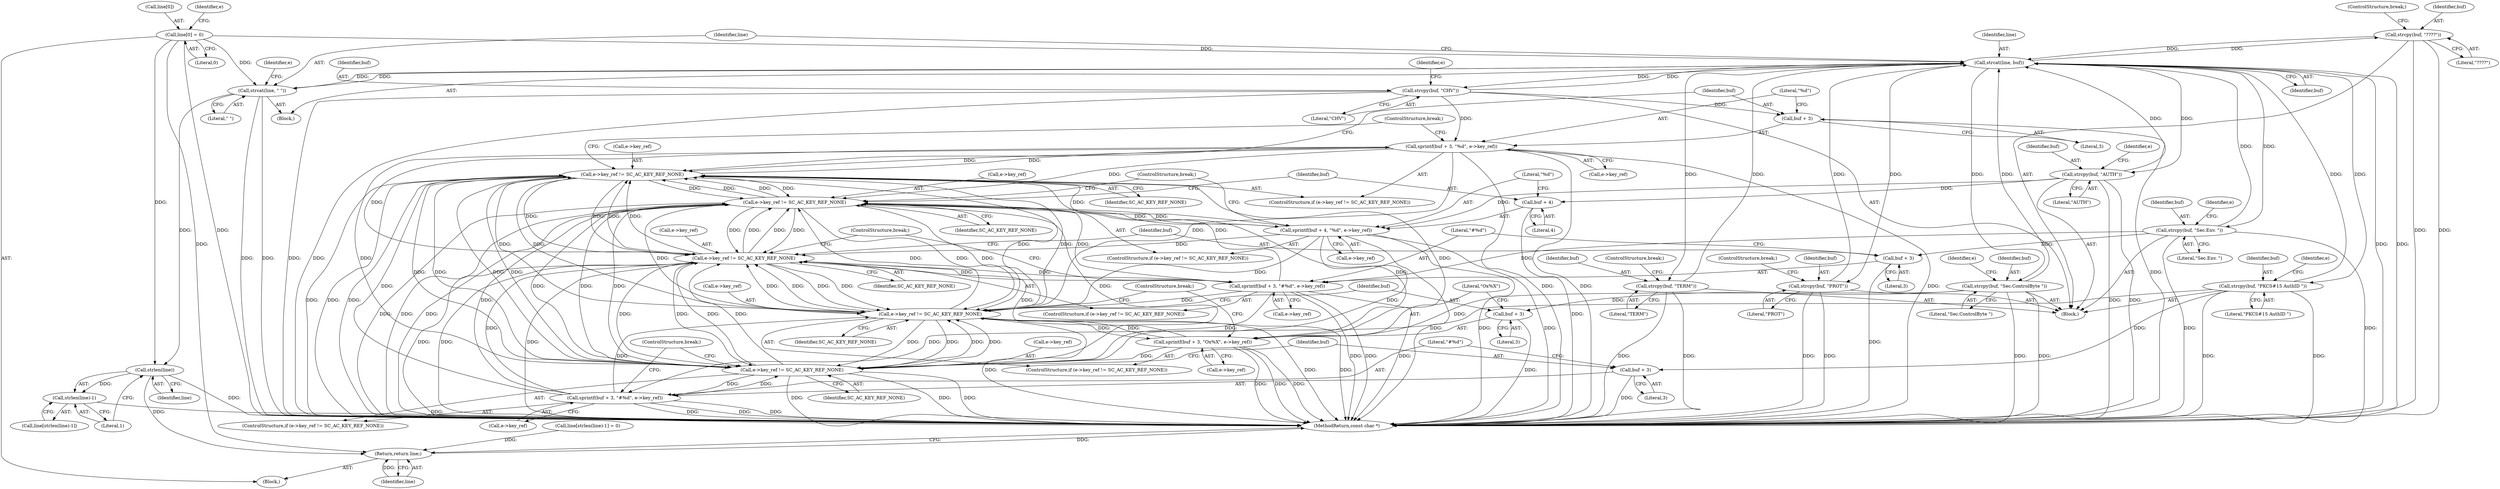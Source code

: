 digraph "0_OpenSC_360e95d45ac4123255a4c796db96337f332160ad#diff-d643a0fa169471dbf2912f4866dc49c5_11@API" {
"1000246" [label="(Call,strcpy(buf, \"????\"))"];
"1000250" [label="(Call,strcat(line, buf))"];
"1000113" [label="(Call,line[0] = 0)"];
"1000253" [label="(Call,strcat(line, \" \"))"];
"1000141" [label="(Call,strcpy(buf, \"CHV\"))"];
"1000208" [label="(Call,strcpy(buf, \"Sec.ControlByte \"))"];
"1000189" [label="(Call,strcpy(buf, \"Sec.Env. \"))"];
"1000170" [label="(Call,strcpy(buf, \"AUTH\"))"];
"1000160" [label="(Call,strcpy(buf, \"TERM\"))"];
"1000246" [label="(Call,strcpy(buf, \"????\"))"];
"1000227" [label="(Call,strcpy(buf, \"PKCS#15 AuthID \"))"];
"1000165" [label="(Call,strcpy(buf, \"PROT\"))"];
"1000150" [label="(Call,sprintf(buf + 3, \"%d\", e->key_ref))"];
"1000145" [label="(Call,e->key_ref != SC_AC_KEY_REF_NONE)"];
"1000174" [label="(Call,e->key_ref != SC_AC_KEY_REF_NONE)"];
"1000179" [label="(Call,sprintf(buf + 4, \"%d\", e->key_ref))"];
"1000193" [label="(Call,e->key_ref != SC_AC_KEY_REF_NONE)"];
"1000198" [label="(Call,sprintf(buf + 3, \"#%d\", e->key_ref))"];
"1000212" [label="(Call,e->key_ref != SC_AC_KEY_REF_NONE)"];
"1000217" [label="(Call,sprintf(buf + 3, \"Ox%X\", e->key_ref))"];
"1000231" [label="(Call,e->key_ref != SC_AC_KEY_REF_NONE)"];
"1000236" [label="(Call,sprintf(buf + 3, \"#%d\", e->key_ref))"];
"1000151" [label="(Call,buf + 3)"];
"1000180" [label="(Call,buf + 4)"];
"1000199" [label="(Call,buf + 3)"];
"1000218" [label="(Call,buf + 3)"];
"1000237" [label="(Call,buf + 3)"];
"1000265" [label="(Call,strlen(line))"];
"1000264" [label="(Call,strlen(line)-1)"];
"1000269" [label="(Return,return line;)"];
"1000166" [label="(Identifier,buf)"];
"1000219" [label="(Identifier,buf)"];
"1000203" [label="(Call,e->key_ref)"];
"1000248" [label="(Literal,\"????\")"];
"1000162" [label="(Literal,\"TERM\")"];
"1000221" [label="(Literal,\"Ox%X\")"];
"1000130" [label="(Block,)"];
"1000168" [label="(ControlStructure,break;)"];
"1000218" [label="(Call,buf + 3)"];
"1000246" [label="(Call,strcpy(buf, \"????\"))"];
"1000214" [label="(Identifier,e)"];
"1000262" [label="(Call,line[strlen(line)-1])"];
"1000217" [label="(Call,sprintf(buf + 3, \"Ox%X\", e->key_ref))"];
"1000113" [label="(Call,line[0] = 0)"];
"1000189" [label="(Call,strcpy(buf, \"Sec.Env. \"))"];
"1000192" [label="(ControlStructure,if (e->key_ref != SC_AC_KEY_REF_NONE))"];
"1000194" [label="(Call,e->key_ref)"];
"1000170" [label="(Call,strcpy(buf, \"AUTH\"))"];
"1000238" [label="(Identifier,buf)"];
"1000209" [label="(Identifier,buf)"];
"1000195" [label="(Identifier,e)"];
"1000103" [label="(Block,)"];
"1000165" [label="(Call,strcpy(buf, \"PROT\"))"];
"1000252" [label="(Identifier,buf)"];
"1000167" [label="(Literal,\"PROT\")"];
"1000178" [label="(Identifier,SC_AC_KEY_REF_NONE)"];
"1000180" [label="(Call,buf + 4)"];
"1000141" [label="(Call,strcpy(buf, \"CHV\"))"];
"1000191" [label="(Literal,\"Sec.Env. \")"];
"1000197" [label="(Identifier,SC_AC_KEY_REF_NONE)"];
"1000187" [label="(ControlStructure,break;)"];
"1000212" [label="(Call,e->key_ref != SC_AC_KEY_REF_NONE)"];
"1000146" [label="(Call,e->key_ref)"];
"1000251" [label="(Identifier,line)"];
"1000161" [label="(Identifier,buf)"];
"1000208" [label="(Call,strcpy(buf, \"Sec.ControlByte \"))"];
"1000244" [label="(ControlStructure,break;)"];
"1000249" [label="(ControlStructure,break;)"];
"1000220" [label="(Literal,3)"];
"1000237" [label="(Call,buf + 3)"];
"1000261" [label="(Call,line[strlen(line)-1] = 0)"];
"1000155" [label="(Call,e->key_ref)"];
"1000240" [label="(Literal,\"#%d\")"];
"1000171" [label="(Identifier,buf)"];
"1000172" [label="(Literal,\"AUTH\")"];
"1000158" [label="(ControlStructure,break;)"];
"1000241" [label="(Call,e->key_ref)"];
"1000182" [label="(Literal,4)"];
"1000183" [label="(Literal,\"%d\")"];
"1000200" [label="(Identifier,buf)"];
"1000264" [label="(Call,strlen(line)-1)"];
"1000114" [label="(Call,line[0])"];
"1000184" [label="(Call,e->key_ref)"];
"1000257" [label="(Identifier,e)"];
"1000143" [label="(Literal,\"CHV\")"];
"1000120" [label="(Identifier,e)"];
"1000154" [label="(Literal,\"%d\")"];
"1000149" [label="(Identifier,SC_AC_KEY_REF_NONE)"];
"1000206" [label="(ControlStructure,break;)"];
"1000210" [label="(Literal,\"Sec.ControlByte \")"];
"1000239" [label="(Literal,3)"];
"1000142" [label="(Identifier,buf)"];
"1000181" [label="(Identifier,buf)"];
"1000190" [label="(Identifier,buf)"];
"1000266" [label="(Identifier,line)"];
"1000153" [label="(Literal,3)"];
"1000150" [label="(Call,sprintf(buf + 3, \"%d\", e->key_ref))"];
"1000151" [label="(Call,buf + 3)"];
"1000228" [label="(Identifier,buf)"];
"1000179" [label="(Call,sprintf(buf + 4, \"%d\", e->key_ref))"];
"1000270" [label="(Identifier,line)"];
"1000271" [label="(MethodReturn,const char *)"];
"1000227" [label="(Call,strcpy(buf, \"PKCS#15 AuthID \"))"];
"1000160" [label="(Call,strcpy(buf, \"TERM\"))"];
"1000201" [label="(Literal,3)"];
"1000199" [label="(Call,buf + 3)"];
"1000176" [label="(Identifier,e)"];
"1000236" [label="(Call,sprintf(buf + 3, \"#%d\", e->key_ref))"];
"1000231" [label="(Call,e->key_ref != SC_AC_KEY_REF_NONE)"];
"1000174" [label="(Call,e->key_ref != SC_AC_KEY_REF_NONE)"];
"1000225" [label="(ControlStructure,break;)"];
"1000147" [label="(Identifier,e)"];
"1000193" [label="(Call,e->key_ref != SC_AC_KEY_REF_NONE)"];
"1000145" [label="(Call,e->key_ref != SC_AC_KEY_REF_NONE)"];
"1000222" [label="(Call,e->key_ref)"];
"1000117" [label="(Literal,0)"];
"1000235" [label="(Identifier,SC_AC_KEY_REF_NONE)"];
"1000211" [label="(ControlStructure,if (e->key_ref != SC_AC_KEY_REF_NONE))"];
"1000175" [label="(Call,e->key_ref)"];
"1000122" [label="(Block,)"];
"1000144" [label="(ControlStructure,if (e->key_ref != SC_AC_KEY_REF_NONE))"];
"1000202" [label="(Literal,\"#%d\")"];
"1000233" [label="(Identifier,e)"];
"1000163" [label="(ControlStructure,break;)"];
"1000173" [label="(ControlStructure,if (e->key_ref != SC_AC_KEY_REF_NONE))"];
"1000230" [label="(ControlStructure,if (e->key_ref != SC_AC_KEY_REF_NONE))"];
"1000229" [label="(Literal,\"PKCS#15 AuthID \")"];
"1000213" [label="(Call,e->key_ref)"];
"1000232" [label="(Call,e->key_ref)"];
"1000254" [label="(Identifier,line)"];
"1000216" [label="(Identifier,SC_AC_KEY_REF_NONE)"];
"1000267" [label="(Literal,1)"];
"1000253" [label="(Call,strcat(line, \" \"))"];
"1000255" [label="(Literal,\" \")"];
"1000269" [label="(Return,return line;)"];
"1000250" [label="(Call,strcat(line, buf))"];
"1000247" [label="(Identifier,buf)"];
"1000152" [label="(Identifier,buf)"];
"1000265" [label="(Call,strlen(line))"];
"1000198" [label="(Call,sprintf(buf + 3, \"#%d\", e->key_ref))"];
"1000246" -> "1000130"  [label="AST: "];
"1000246" -> "1000248"  [label="CFG: "];
"1000247" -> "1000246"  [label="AST: "];
"1000248" -> "1000246"  [label="AST: "];
"1000249" -> "1000246"  [label="CFG: "];
"1000246" -> "1000271"  [label="DDG: "];
"1000246" -> "1000271"  [label="DDG: "];
"1000250" -> "1000246"  [label="DDG: "];
"1000246" -> "1000250"  [label="DDG: "];
"1000250" -> "1000122"  [label="AST: "];
"1000250" -> "1000252"  [label="CFG: "];
"1000251" -> "1000250"  [label="AST: "];
"1000252" -> "1000250"  [label="AST: "];
"1000254" -> "1000250"  [label="CFG: "];
"1000250" -> "1000271"  [label="DDG: "];
"1000250" -> "1000271"  [label="DDG: "];
"1000250" -> "1000141"  [label="DDG: "];
"1000250" -> "1000160"  [label="DDG: "];
"1000250" -> "1000165"  [label="DDG: "];
"1000250" -> "1000170"  [label="DDG: "];
"1000250" -> "1000189"  [label="DDG: "];
"1000250" -> "1000208"  [label="DDG: "];
"1000250" -> "1000227"  [label="DDG: "];
"1000113" -> "1000250"  [label="DDG: "];
"1000253" -> "1000250"  [label="DDG: "];
"1000141" -> "1000250"  [label="DDG: "];
"1000208" -> "1000250"  [label="DDG: "];
"1000189" -> "1000250"  [label="DDG: "];
"1000170" -> "1000250"  [label="DDG: "];
"1000160" -> "1000250"  [label="DDG: "];
"1000227" -> "1000250"  [label="DDG: "];
"1000165" -> "1000250"  [label="DDG: "];
"1000250" -> "1000253"  [label="DDG: "];
"1000113" -> "1000103"  [label="AST: "];
"1000113" -> "1000117"  [label="CFG: "];
"1000114" -> "1000113"  [label="AST: "];
"1000117" -> "1000113"  [label="AST: "];
"1000120" -> "1000113"  [label="CFG: "];
"1000113" -> "1000271"  [label="DDG: "];
"1000113" -> "1000253"  [label="DDG: "];
"1000113" -> "1000265"  [label="DDG: "];
"1000113" -> "1000269"  [label="DDG: "];
"1000253" -> "1000122"  [label="AST: "];
"1000253" -> "1000255"  [label="CFG: "];
"1000254" -> "1000253"  [label="AST: "];
"1000255" -> "1000253"  [label="AST: "];
"1000257" -> "1000253"  [label="CFG: "];
"1000253" -> "1000271"  [label="DDG: "];
"1000253" -> "1000271"  [label="DDG: "];
"1000253" -> "1000265"  [label="DDG: "];
"1000141" -> "1000130"  [label="AST: "];
"1000141" -> "1000143"  [label="CFG: "];
"1000142" -> "1000141"  [label="AST: "];
"1000143" -> "1000141"  [label="AST: "];
"1000147" -> "1000141"  [label="CFG: "];
"1000141" -> "1000271"  [label="DDG: "];
"1000141" -> "1000271"  [label="DDG: "];
"1000141" -> "1000150"  [label="DDG: "];
"1000141" -> "1000151"  [label="DDG: "];
"1000208" -> "1000130"  [label="AST: "];
"1000208" -> "1000210"  [label="CFG: "];
"1000209" -> "1000208"  [label="AST: "];
"1000210" -> "1000208"  [label="AST: "];
"1000214" -> "1000208"  [label="CFG: "];
"1000208" -> "1000271"  [label="DDG: "];
"1000208" -> "1000271"  [label="DDG: "];
"1000208" -> "1000217"  [label="DDG: "];
"1000208" -> "1000218"  [label="DDG: "];
"1000189" -> "1000130"  [label="AST: "];
"1000189" -> "1000191"  [label="CFG: "];
"1000190" -> "1000189"  [label="AST: "];
"1000191" -> "1000189"  [label="AST: "];
"1000195" -> "1000189"  [label="CFG: "];
"1000189" -> "1000271"  [label="DDG: "];
"1000189" -> "1000271"  [label="DDG: "];
"1000189" -> "1000198"  [label="DDG: "];
"1000189" -> "1000199"  [label="DDG: "];
"1000170" -> "1000130"  [label="AST: "];
"1000170" -> "1000172"  [label="CFG: "];
"1000171" -> "1000170"  [label="AST: "];
"1000172" -> "1000170"  [label="AST: "];
"1000176" -> "1000170"  [label="CFG: "];
"1000170" -> "1000271"  [label="DDG: "];
"1000170" -> "1000271"  [label="DDG: "];
"1000170" -> "1000179"  [label="DDG: "];
"1000170" -> "1000180"  [label="DDG: "];
"1000160" -> "1000130"  [label="AST: "];
"1000160" -> "1000162"  [label="CFG: "];
"1000161" -> "1000160"  [label="AST: "];
"1000162" -> "1000160"  [label="AST: "];
"1000163" -> "1000160"  [label="CFG: "];
"1000160" -> "1000271"  [label="DDG: "];
"1000160" -> "1000271"  [label="DDG: "];
"1000227" -> "1000130"  [label="AST: "];
"1000227" -> "1000229"  [label="CFG: "];
"1000228" -> "1000227"  [label="AST: "];
"1000229" -> "1000227"  [label="AST: "];
"1000233" -> "1000227"  [label="CFG: "];
"1000227" -> "1000271"  [label="DDG: "];
"1000227" -> "1000271"  [label="DDG: "];
"1000227" -> "1000236"  [label="DDG: "];
"1000227" -> "1000237"  [label="DDG: "];
"1000165" -> "1000130"  [label="AST: "];
"1000165" -> "1000167"  [label="CFG: "];
"1000166" -> "1000165"  [label="AST: "];
"1000167" -> "1000165"  [label="AST: "];
"1000168" -> "1000165"  [label="CFG: "];
"1000165" -> "1000271"  [label="DDG: "];
"1000165" -> "1000271"  [label="DDG: "];
"1000150" -> "1000144"  [label="AST: "];
"1000150" -> "1000155"  [label="CFG: "];
"1000151" -> "1000150"  [label="AST: "];
"1000154" -> "1000150"  [label="AST: "];
"1000155" -> "1000150"  [label="AST: "];
"1000158" -> "1000150"  [label="CFG: "];
"1000150" -> "1000271"  [label="DDG: "];
"1000150" -> "1000271"  [label="DDG: "];
"1000150" -> "1000271"  [label="DDG: "];
"1000150" -> "1000145"  [label="DDG: "];
"1000145" -> "1000150"  [label="DDG: "];
"1000150" -> "1000174"  [label="DDG: "];
"1000150" -> "1000193"  [label="DDG: "];
"1000150" -> "1000212"  [label="DDG: "];
"1000150" -> "1000231"  [label="DDG: "];
"1000145" -> "1000144"  [label="AST: "];
"1000145" -> "1000149"  [label="CFG: "];
"1000146" -> "1000145"  [label="AST: "];
"1000149" -> "1000145"  [label="AST: "];
"1000152" -> "1000145"  [label="CFG: "];
"1000158" -> "1000145"  [label="CFG: "];
"1000145" -> "1000271"  [label="DDG: "];
"1000145" -> "1000271"  [label="DDG: "];
"1000145" -> "1000271"  [label="DDG: "];
"1000193" -> "1000145"  [label="DDG: "];
"1000193" -> "1000145"  [label="DDG: "];
"1000179" -> "1000145"  [label="DDG: "];
"1000198" -> "1000145"  [label="DDG: "];
"1000217" -> "1000145"  [label="DDG: "];
"1000231" -> "1000145"  [label="DDG: "];
"1000231" -> "1000145"  [label="DDG: "];
"1000212" -> "1000145"  [label="DDG: "];
"1000212" -> "1000145"  [label="DDG: "];
"1000174" -> "1000145"  [label="DDG: "];
"1000174" -> "1000145"  [label="DDG: "];
"1000236" -> "1000145"  [label="DDG: "];
"1000145" -> "1000174"  [label="DDG: "];
"1000145" -> "1000174"  [label="DDG: "];
"1000145" -> "1000193"  [label="DDG: "];
"1000145" -> "1000193"  [label="DDG: "];
"1000145" -> "1000212"  [label="DDG: "];
"1000145" -> "1000212"  [label="DDG: "];
"1000145" -> "1000231"  [label="DDG: "];
"1000145" -> "1000231"  [label="DDG: "];
"1000174" -> "1000173"  [label="AST: "];
"1000174" -> "1000178"  [label="CFG: "];
"1000175" -> "1000174"  [label="AST: "];
"1000178" -> "1000174"  [label="AST: "];
"1000181" -> "1000174"  [label="CFG: "];
"1000187" -> "1000174"  [label="CFG: "];
"1000174" -> "1000271"  [label="DDG: "];
"1000174" -> "1000271"  [label="DDG: "];
"1000174" -> "1000271"  [label="DDG: "];
"1000193" -> "1000174"  [label="DDG: "];
"1000193" -> "1000174"  [label="DDG: "];
"1000179" -> "1000174"  [label="DDG: "];
"1000198" -> "1000174"  [label="DDG: "];
"1000217" -> "1000174"  [label="DDG: "];
"1000231" -> "1000174"  [label="DDG: "];
"1000231" -> "1000174"  [label="DDG: "];
"1000212" -> "1000174"  [label="DDG: "];
"1000212" -> "1000174"  [label="DDG: "];
"1000236" -> "1000174"  [label="DDG: "];
"1000174" -> "1000179"  [label="DDG: "];
"1000174" -> "1000193"  [label="DDG: "];
"1000174" -> "1000193"  [label="DDG: "];
"1000174" -> "1000212"  [label="DDG: "];
"1000174" -> "1000212"  [label="DDG: "];
"1000174" -> "1000231"  [label="DDG: "];
"1000174" -> "1000231"  [label="DDG: "];
"1000179" -> "1000173"  [label="AST: "];
"1000179" -> "1000184"  [label="CFG: "];
"1000180" -> "1000179"  [label="AST: "];
"1000183" -> "1000179"  [label="AST: "];
"1000184" -> "1000179"  [label="AST: "];
"1000187" -> "1000179"  [label="CFG: "];
"1000179" -> "1000271"  [label="DDG: "];
"1000179" -> "1000271"  [label="DDG: "];
"1000179" -> "1000271"  [label="DDG: "];
"1000179" -> "1000193"  [label="DDG: "];
"1000179" -> "1000212"  [label="DDG: "];
"1000179" -> "1000231"  [label="DDG: "];
"1000193" -> "1000192"  [label="AST: "];
"1000193" -> "1000197"  [label="CFG: "];
"1000194" -> "1000193"  [label="AST: "];
"1000197" -> "1000193"  [label="AST: "];
"1000200" -> "1000193"  [label="CFG: "];
"1000206" -> "1000193"  [label="CFG: "];
"1000193" -> "1000271"  [label="DDG: "];
"1000193" -> "1000271"  [label="DDG: "];
"1000193" -> "1000271"  [label="DDG: "];
"1000198" -> "1000193"  [label="DDG: "];
"1000217" -> "1000193"  [label="DDG: "];
"1000231" -> "1000193"  [label="DDG: "];
"1000231" -> "1000193"  [label="DDG: "];
"1000212" -> "1000193"  [label="DDG: "];
"1000212" -> "1000193"  [label="DDG: "];
"1000236" -> "1000193"  [label="DDG: "];
"1000193" -> "1000198"  [label="DDG: "];
"1000193" -> "1000212"  [label="DDG: "];
"1000193" -> "1000212"  [label="DDG: "];
"1000193" -> "1000231"  [label="DDG: "];
"1000193" -> "1000231"  [label="DDG: "];
"1000198" -> "1000192"  [label="AST: "];
"1000198" -> "1000203"  [label="CFG: "];
"1000199" -> "1000198"  [label="AST: "];
"1000202" -> "1000198"  [label="AST: "];
"1000203" -> "1000198"  [label="AST: "];
"1000206" -> "1000198"  [label="CFG: "];
"1000198" -> "1000271"  [label="DDG: "];
"1000198" -> "1000271"  [label="DDG: "];
"1000198" -> "1000271"  [label="DDG: "];
"1000198" -> "1000212"  [label="DDG: "];
"1000198" -> "1000231"  [label="DDG: "];
"1000212" -> "1000211"  [label="AST: "];
"1000212" -> "1000216"  [label="CFG: "];
"1000213" -> "1000212"  [label="AST: "];
"1000216" -> "1000212"  [label="AST: "];
"1000219" -> "1000212"  [label="CFG: "];
"1000225" -> "1000212"  [label="CFG: "];
"1000212" -> "1000271"  [label="DDG: "];
"1000212" -> "1000271"  [label="DDG: "];
"1000212" -> "1000271"  [label="DDG: "];
"1000217" -> "1000212"  [label="DDG: "];
"1000231" -> "1000212"  [label="DDG: "];
"1000231" -> "1000212"  [label="DDG: "];
"1000236" -> "1000212"  [label="DDG: "];
"1000212" -> "1000217"  [label="DDG: "];
"1000212" -> "1000231"  [label="DDG: "];
"1000212" -> "1000231"  [label="DDG: "];
"1000217" -> "1000211"  [label="AST: "];
"1000217" -> "1000222"  [label="CFG: "];
"1000218" -> "1000217"  [label="AST: "];
"1000221" -> "1000217"  [label="AST: "];
"1000222" -> "1000217"  [label="AST: "];
"1000225" -> "1000217"  [label="CFG: "];
"1000217" -> "1000271"  [label="DDG: "];
"1000217" -> "1000271"  [label="DDG: "];
"1000217" -> "1000271"  [label="DDG: "];
"1000217" -> "1000231"  [label="DDG: "];
"1000231" -> "1000230"  [label="AST: "];
"1000231" -> "1000235"  [label="CFG: "];
"1000232" -> "1000231"  [label="AST: "];
"1000235" -> "1000231"  [label="AST: "];
"1000238" -> "1000231"  [label="CFG: "];
"1000244" -> "1000231"  [label="CFG: "];
"1000231" -> "1000271"  [label="DDG: "];
"1000231" -> "1000271"  [label="DDG: "];
"1000231" -> "1000271"  [label="DDG: "];
"1000236" -> "1000231"  [label="DDG: "];
"1000231" -> "1000236"  [label="DDG: "];
"1000236" -> "1000230"  [label="AST: "];
"1000236" -> "1000241"  [label="CFG: "];
"1000237" -> "1000236"  [label="AST: "];
"1000240" -> "1000236"  [label="AST: "];
"1000241" -> "1000236"  [label="AST: "];
"1000244" -> "1000236"  [label="CFG: "];
"1000236" -> "1000271"  [label="DDG: "];
"1000236" -> "1000271"  [label="DDG: "];
"1000236" -> "1000271"  [label="DDG: "];
"1000151" -> "1000153"  [label="CFG: "];
"1000152" -> "1000151"  [label="AST: "];
"1000153" -> "1000151"  [label="AST: "];
"1000154" -> "1000151"  [label="CFG: "];
"1000151" -> "1000271"  [label="DDG: "];
"1000180" -> "1000182"  [label="CFG: "];
"1000181" -> "1000180"  [label="AST: "];
"1000182" -> "1000180"  [label="AST: "];
"1000183" -> "1000180"  [label="CFG: "];
"1000180" -> "1000271"  [label="DDG: "];
"1000199" -> "1000201"  [label="CFG: "];
"1000200" -> "1000199"  [label="AST: "];
"1000201" -> "1000199"  [label="AST: "];
"1000202" -> "1000199"  [label="CFG: "];
"1000199" -> "1000271"  [label="DDG: "];
"1000218" -> "1000220"  [label="CFG: "];
"1000219" -> "1000218"  [label="AST: "];
"1000220" -> "1000218"  [label="AST: "];
"1000221" -> "1000218"  [label="CFG: "];
"1000218" -> "1000271"  [label="DDG: "];
"1000237" -> "1000239"  [label="CFG: "];
"1000238" -> "1000237"  [label="AST: "];
"1000239" -> "1000237"  [label="AST: "];
"1000240" -> "1000237"  [label="CFG: "];
"1000237" -> "1000271"  [label="DDG: "];
"1000265" -> "1000264"  [label="AST: "];
"1000265" -> "1000266"  [label="CFG: "];
"1000266" -> "1000265"  [label="AST: "];
"1000267" -> "1000265"  [label="CFG: "];
"1000265" -> "1000271"  [label="DDG: "];
"1000265" -> "1000264"  [label="DDG: "];
"1000265" -> "1000269"  [label="DDG: "];
"1000264" -> "1000262"  [label="AST: "];
"1000264" -> "1000267"  [label="CFG: "];
"1000267" -> "1000264"  [label="AST: "];
"1000262" -> "1000264"  [label="CFG: "];
"1000264" -> "1000271"  [label="DDG: "];
"1000269" -> "1000103"  [label="AST: "];
"1000269" -> "1000270"  [label="CFG: "];
"1000270" -> "1000269"  [label="AST: "];
"1000271" -> "1000269"  [label="CFG: "];
"1000269" -> "1000271"  [label="DDG: "];
"1000270" -> "1000269"  [label="DDG: "];
"1000261" -> "1000269"  [label="DDG: "];
}

